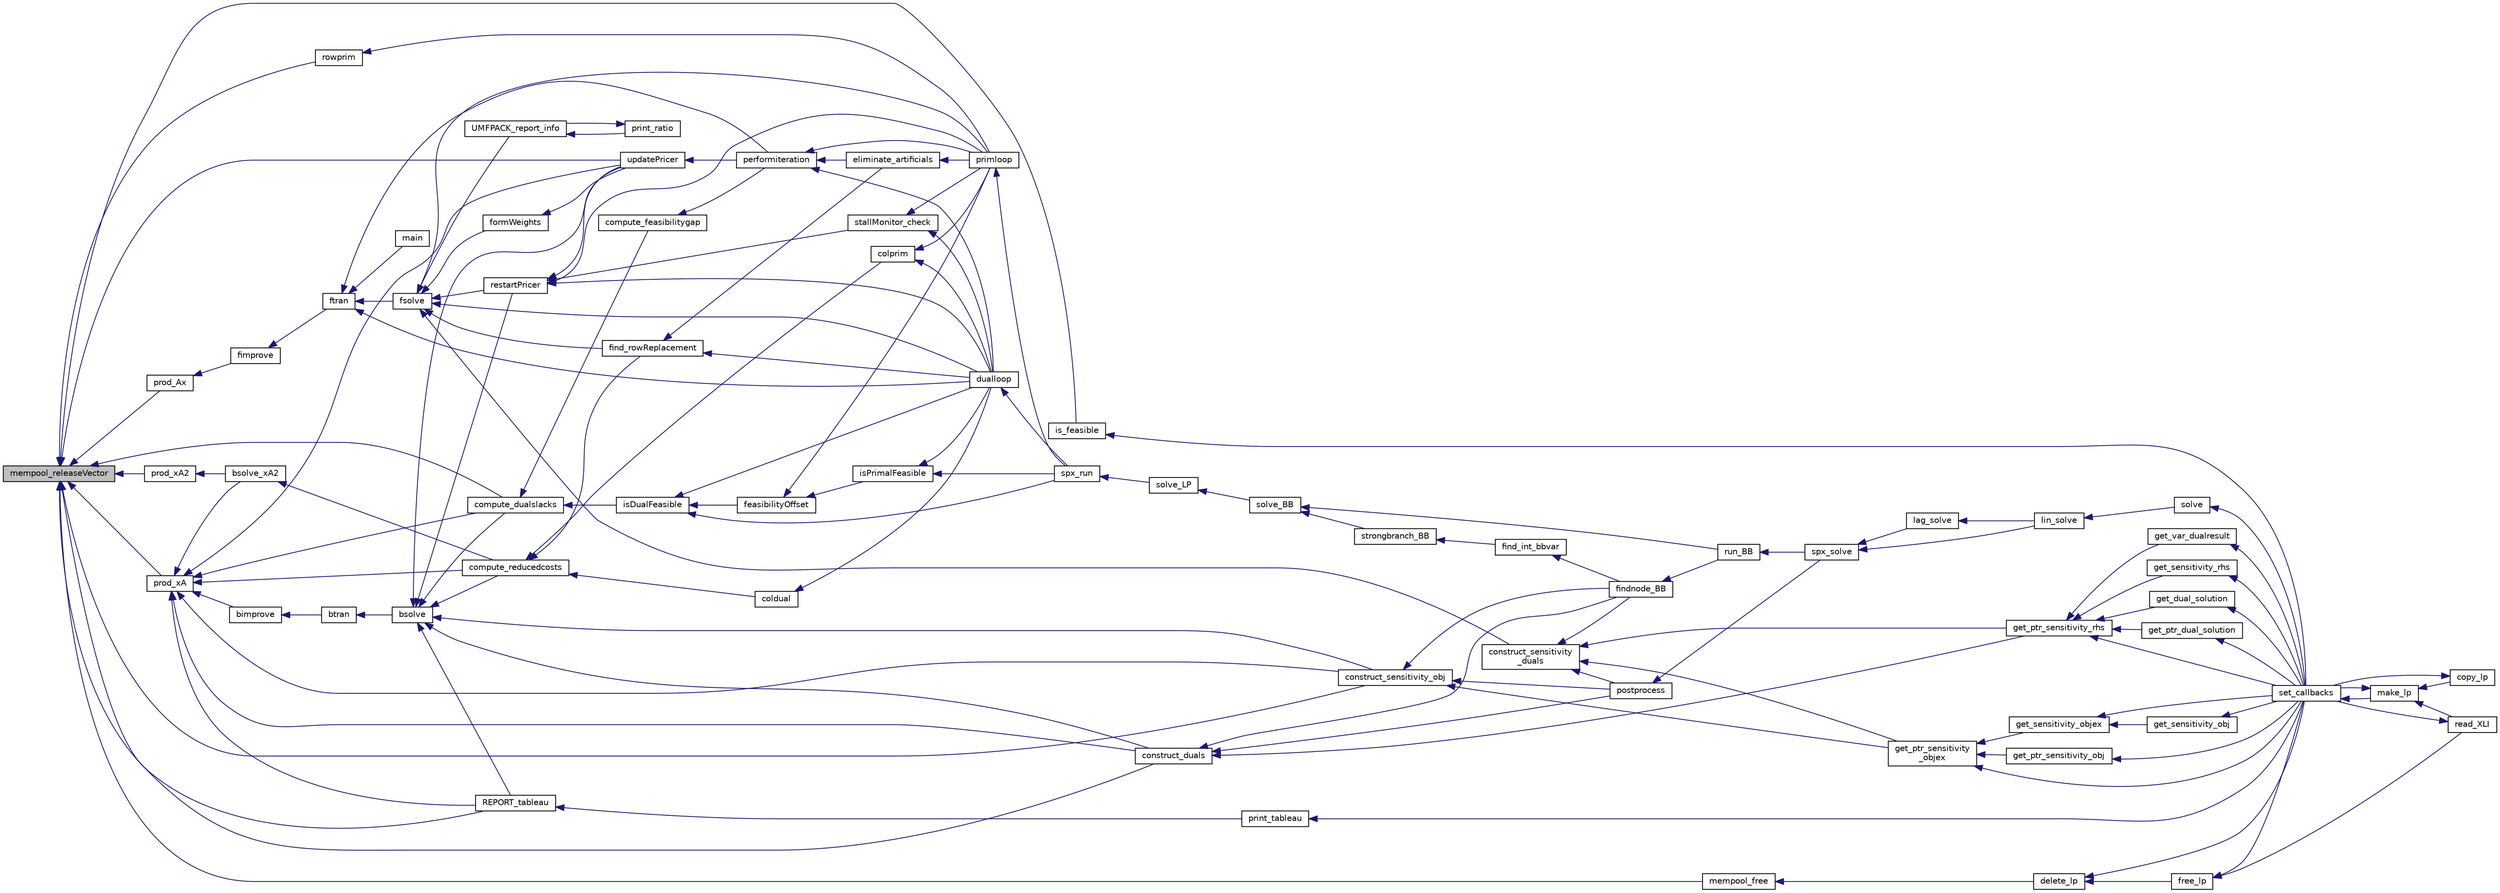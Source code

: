 digraph "mempool_releaseVector"
{
  edge [fontname="Helvetica",fontsize="10",labelfontname="Helvetica",labelfontsize="10"];
  node [fontname="Helvetica",fontsize="10",shape=record];
  rankdir="LR";
  Node1384 [label="mempool_releaseVector",height=0.2,width=0.4,color="black", fillcolor="grey75", style="filled", fontcolor="black"];
  Node1384 -> Node1385 [dir="back",color="midnightblue",fontsize="10",style="solid",fontname="Helvetica"];
  Node1385 [label="is_feasible",height=0.2,width=0.4,color="black", fillcolor="white", style="filled",URL="$df/df7/lp__lib_8h.html#a9c6428b89f60f3c6dfb4fc07ef6e0bc9"];
  Node1385 -> Node1386 [dir="back",color="midnightblue",fontsize="10",style="solid",fontname="Helvetica"];
  Node1386 [label="set_callbacks",height=0.2,width=0.4,color="black", fillcolor="white", style="filled",URL="$df/df7/lp__lib_8h.html#a929e8acb9704f61e16927c915c15cd07"];
  Node1386 -> Node1387 [dir="back",color="midnightblue",fontsize="10",style="solid",fontname="Helvetica"];
  Node1387 [label="make_lp",height=0.2,width=0.4,color="black", fillcolor="white", style="filled",URL="$df/df7/lp__lib_8h.html#a68a0333d84dd944f67e2a0ec72e346a9"];
  Node1387 -> Node1388 [dir="back",color="midnightblue",fontsize="10",style="solid",fontname="Helvetica"];
  Node1388 [label="copy_lp",height=0.2,width=0.4,color="black", fillcolor="white", style="filled",URL="$df/df7/lp__lib_8h.html#aca83ecdbc200b414db491306f3070ae9"];
  Node1388 -> Node1386 [dir="back",color="midnightblue",fontsize="10",style="solid",fontname="Helvetica"];
  Node1387 -> Node1386 [dir="back",color="midnightblue",fontsize="10",style="solid",fontname="Helvetica"];
  Node1387 -> Node1389 [dir="back",color="midnightblue",fontsize="10",style="solid",fontname="Helvetica"];
  Node1389 [label="read_XLI",height=0.2,width=0.4,color="black", fillcolor="white", style="filled",URL="$df/df7/lp__lib_8h.html#a351dd803960ab0dae2b39f2c65d3a58d"];
  Node1389 -> Node1386 [dir="back",color="midnightblue",fontsize="10",style="solid",fontname="Helvetica"];
  Node1384 -> Node1390 [dir="back",color="midnightblue",fontsize="10",style="solid",fontname="Helvetica"];
  Node1390 [label="compute_dualslacks",height=0.2,width=0.4,color="black", fillcolor="white", style="filled",URL="$df/df7/lp__lib_8h.html#a61ec2c96e522ac744ef4dd83c8e21bc8"];
  Node1390 -> Node1391 [dir="back",color="midnightblue",fontsize="10",style="solid",fontname="Helvetica"];
  Node1391 [label="compute_feasibilitygap",height=0.2,width=0.4,color="black", fillcolor="white", style="filled",URL="$d4/d79/lp__lib_8c.html#a761a9b21146f2341dbaa9a49285d957e"];
  Node1391 -> Node1392 [dir="back",color="midnightblue",fontsize="10",style="solid",fontname="Helvetica"];
  Node1392 [label="performiteration",height=0.2,width=0.4,color="black", fillcolor="white", style="filled",URL="$df/df7/lp__lib_8h.html#aab89ee40b1d5308324fb3540d4eaf2b6"];
  Node1392 -> Node1393 [dir="back",color="midnightblue",fontsize="10",style="solid",fontname="Helvetica"];
  Node1393 [label="eliminate_artificials",height=0.2,width=0.4,color="black", fillcolor="white", style="filled",URL="$d2/d6c/lp__simplex_8c.html#a5e9816f3bfe556d444b034ba1e97b02b"];
  Node1393 -> Node1394 [dir="back",color="midnightblue",fontsize="10",style="solid",fontname="Helvetica"];
  Node1394 [label="primloop",height=0.2,width=0.4,color="black", fillcolor="white", style="filled",URL="$d1/d0a/lp__simplex_8h.html#aaa7a1b253038231f1792b092e4e36267"];
  Node1394 -> Node1395 [dir="back",color="midnightblue",fontsize="10",style="solid",fontname="Helvetica"];
  Node1395 [label="spx_run",height=0.2,width=0.4,color="black", fillcolor="white", style="filled",URL="$d1/d0a/lp__simplex_8h.html#a96c15afcfa902a5b78af4dfb412010bd"];
  Node1395 -> Node1396 [dir="back",color="midnightblue",fontsize="10",style="solid",fontname="Helvetica"];
  Node1396 [label="solve_LP",height=0.2,width=0.4,color="black", fillcolor="white", style="filled",URL="$d1/dbf/lp__mipbb_8h.html#a8f2122bd9c45170c45f236f9fe3d0dd7"];
  Node1396 -> Node1397 [dir="back",color="midnightblue",fontsize="10",style="solid",fontname="Helvetica"];
  Node1397 [label="solve_BB",height=0.2,width=0.4,color="black", fillcolor="white", style="filled",URL="$d1/dbf/lp__mipbb_8h.html#a43e95e2128e85df2643cbc0bfce4746c"];
  Node1397 -> Node1398 [dir="back",color="midnightblue",fontsize="10",style="solid",fontname="Helvetica"];
  Node1398 [label="strongbranch_BB",height=0.2,width=0.4,color="black", fillcolor="white", style="filled",URL="$d1/dbf/lp__mipbb_8h.html#a14912803f02db21c25829df065202762"];
  Node1398 -> Node1399 [dir="back",color="midnightblue",fontsize="10",style="solid",fontname="Helvetica"];
  Node1399 [label="find_int_bbvar",height=0.2,width=0.4,color="black", fillcolor="white", style="filled",URL="$df/df7/lp__lib_8h.html#ad6104a5cc6ae29cc1dd1327d8d36047e"];
  Node1399 -> Node1400 [dir="back",color="midnightblue",fontsize="10",style="solid",fontname="Helvetica"];
  Node1400 [label="findnode_BB",height=0.2,width=0.4,color="black", fillcolor="white", style="filled",URL="$d1/dbf/lp__mipbb_8h.html#ad9c2614a833a1e0ab7f4425068752663"];
  Node1400 -> Node1401 [dir="back",color="midnightblue",fontsize="10",style="solid",fontname="Helvetica"];
  Node1401 [label="run_BB",height=0.2,width=0.4,color="black", fillcolor="white", style="filled",URL="$d1/dbf/lp__mipbb_8h.html#a1d8d97b4f4f35f07e6b798f07a62e527"];
  Node1401 -> Node1402 [dir="back",color="midnightblue",fontsize="10",style="solid",fontname="Helvetica"];
  Node1402 [label="spx_solve",height=0.2,width=0.4,color="black", fillcolor="white", style="filled",URL="$d1/d0a/lp__simplex_8h.html#a3effc8b68c1fb21095e7324d83d0dbf7"];
  Node1402 -> Node1403 [dir="back",color="midnightblue",fontsize="10",style="solid",fontname="Helvetica"];
  Node1403 [label="lag_solve",height=0.2,width=0.4,color="black", fillcolor="white", style="filled",URL="$d1/d0a/lp__simplex_8h.html#a320e9e82c06466267a7cb7844c7767b8"];
  Node1403 -> Node1404 [dir="back",color="midnightblue",fontsize="10",style="solid",fontname="Helvetica"];
  Node1404 [label="lin_solve",height=0.2,width=0.4,color="black", fillcolor="white", style="filled",URL="$d1/d0a/lp__simplex_8h.html#a794b0beb471eb7ece9a694717b65b947"];
  Node1404 -> Node1405 [dir="back",color="midnightblue",fontsize="10",style="solid",fontname="Helvetica"];
  Node1405 [label="solve",height=0.2,width=0.4,color="black", fillcolor="white", style="filled",URL="$df/df7/lp__lib_8h.html#a0f4da3a192397e77e6fe92704d4fad3f"];
  Node1405 -> Node1386 [dir="back",color="midnightblue",fontsize="10",style="solid",fontname="Helvetica"];
  Node1402 -> Node1404 [dir="back",color="midnightblue",fontsize="10",style="solid",fontname="Helvetica"];
  Node1397 -> Node1401 [dir="back",color="midnightblue",fontsize="10",style="solid",fontname="Helvetica"];
  Node1392 -> Node1394 [dir="back",color="midnightblue",fontsize="10",style="solid",fontname="Helvetica"];
  Node1392 -> Node1406 [dir="back",color="midnightblue",fontsize="10",style="solid",fontname="Helvetica"];
  Node1406 [label="dualloop",height=0.2,width=0.4,color="black", fillcolor="white", style="filled",URL="$d1/d0a/lp__simplex_8h.html#a881918469722e512db8bd95bb1ec940c"];
  Node1406 -> Node1395 [dir="back",color="midnightblue",fontsize="10",style="solid",fontname="Helvetica"];
  Node1390 -> Node1407 [dir="back",color="midnightblue",fontsize="10",style="solid",fontname="Helvetica"];
  Node1407 [label="isDualFeasible",height=0.2,width=0.4,color="black", fillcolor="white", style="filled",URL="$df/df7/lp__lib_8h.html#a5e190b8f615cd2b4d4087a616652aff4"];
  Node1407 -> Node1408 [dir="back",color="midnightblue",fontsize="10",style="solid",fontname="Helvetica"];
  Node1408 [label="feasibilityOffset",height=0.2,width=0.4,color="black", fillcolor="white", style="filled",URL="$df/df7/lp__lib_8h.html#ac5fd807c68c710d7a6697b448cd044a9"];
  Node1408 -> Node1409 [dir="back",color="midnightblue",fontsize="10",style="solid",fontname="Helvetica"];
  Node1409 [label="isPrimalFeasible",height=0.2,width=0.4,color="black", fillcolor="white", style="filled",URL="$df/df7/lp__lib_8h.html#ad9691eea77803cce67a70e78528ef240"];
  Node1409 -> Node1406 [dir="back",color="midnightblue",fontsize="10",style="solid",fontname="Helvetica"];
  Node1409 -> Node1395 [dir="back",color="midnightblue",fontsize="10",style="solid",fontname="Helvetica"];
  Node1408 -> Node1394 [dir="back",color="midnightblue",fontsize="10",style="solid",fontname="Helvetica"];
  Node1407 -> Node1406 [dir="back",color="midnightblue",fontsize="10",style="solid",fontname="Helvetica"];
  Node1407 -> Node1395 [dir="back",color="midnightblue",fontsize="10",style="solid",fontname="Helvetica"];
  Node1384 -> Node1410 [dir="back",color="midnightblue",fontsize="10",style="solid",fontname="Helvetica"];
  Node1410 [label="construct_duals",height=0.2,width=0.4,color="black", fillcolor="white", style="filled",URL="$df/df7/lp__lib_8h.html#abbc350baee85b42d765e17e09ac77b6a"];
  Node1410 -> Node1411 [dir="back",color="midnightblue",fontsize="10",style="solid",fontname="Helvetica"];
  Node1411 [label="get_ptr_sensitivity_rhs",height=0.2,width=0.4,color="black", fillcolor="white", style="filled",URL="$df/df7/lp__lib_8h.html#a0b0eec8f454537029970d8c372dccdb7"];
  Node1411 -> Node1412 [dir="back",color="midnightblue",fontsize="10",style="solid",fontname="Helvetica"];
  Node1412 [label="get_var_dualresult",height=0.2,width=0.4,color="black", fillcolor="white", style="filled",URL="$df/df7/lp__lib_8h.html#a20af639d614390c57f4ebb2831182d73"];
  Node1412 -> Node1386 [dir="back",color="midnightblue",fontsize="10",style="solid",fontname="Helvetica"];
  Node1411 -> Node1413 [dir="back",color="midnightblue",fontsize="10",style="solid",fontname="Helvetica"];
  Node1413 [label="get_sensitivity_rhs",height=0.2,width=0.4,color="black", fillcolor="white", style="filled",URL="$df/df7/lp__lib_8h.html#ae53a23c38aa891ed2f8486146ad4b1e8"];
  Node1413 -> Node1386 [dir="back",color="midnightblue",fontsize="10",style="solid",fontname="Helvetica"];
  Node1411 -> Node1386 [dir="back",color="midnightblue",fontsize="10",style="solid",fontname="Helvetica"];
  Node1411 -> Node1414 [dir="back",color="midnightblue",fontsize="10",style="solid",fontname="Helvetica"];
  Node1414 [label="get_dual_solution",height=0.2,width=0.4,color="black", fillcolor="white", style="filled",URL="$df/df7/lp__lib_8h.html#a083994ab8f17255ba288a38225c124da"];
  Node1414 -> Node1386 [dir="back",color="midnightblue",fontsize="10",style="solid",fontname="Helvetica"];
  Node1411 -> Node1415 [dir="back",color="midnightblue",fontsize="10",style="solid",fontname="Helvetica"];
  Node1415 [label="get_ptr_dual_solution",height=0.2,width=0.4,color="black", fillcolor="white", style="filled",URL="$df/df7/lp__lib_8h.html#aef60f6146774a7ec36d2961034982ae7"];
  Node1415 -> Node1386 [dir="back",color="midnightblue",fontsize="10",style="solid",fontname="Helvetica"];
  Node1410 -> Node1416 [dir="back",color="midnightblue",fontsize="10",style="solid",fontname="Helvetica"];
  Node1416 [label="postprocess",height=0.2,width=0.4,color="black", fillcolor="white", style="filled",URL="$df/df7/lp__lib_8h.html#a0893b5f8a2432dd38800b54ec8ca0332"];
  Node1416 -> Node1402 [dir="back",color="midnightblue",fontsize="10",style="solid",fontname="Helvetica"];
  Node1410 -> Node1400 [dir="back",color="midnightblue",fontsize="10",style="solid",fontname="Helvetica"];
  Node1384 -> Node1417 [dir="back",color="midnightblue",fontsize="10",style="solid",fontname="Helvetica"];
  Node1417 [label="construct_sensitivity_obj",height=0.2,width=0.4,color="black", fillcolor="white", style="filled",URL="$df/df7/lp__lib_8h.html#a8f6026199b9a24567e02855e1a792f5a"];
  Node1417 -> Node1418 [dir="back",color="midnightblue",fontsize="10",style="solid",fontname="Helvetica"];
  Node1418 [label="get_ptr_sensitivity\l_objex",height=0.2,width=0.4,color="black", fillcolor="white", style="filled",URL="$df/df7/lp__lib_8h.html#adfc39d9b1870d439e3e9b9e5830eeea6"];
  Node1418 -> Node1419 [dir="back",color="midnightblue",fontsize="10",style="solid",fontname="Helvetica"];
  Node1419 [label="get_sensitivity_objex",height=0.2,width=0.4,color="black", fillcolor="white", style="filled",URL="$df/df7/lp__lib_8h.html#ab4dda7365cd69251a37562bb6a8e7b12"];
  Node1419 -> Node1420 [dir="back",color="midnightblue",fontsize="10",style="solid",fontname="Helvetica"];
  Node1420 [label="get_sensitivity_obj",height=0.2,width=0.4,color="black", fillcolor="white", style="filled",URL="$df/df7/lp__lib_8h.html#ade927064245939d7e8b08e385ce20ff4"];
  Node1420 -> Node1386 [dir="back",color="midnightblue",fontsize="10",style="solid",fontname="Helvetica"];
  Node1419 -> Node1386 [dir="back",color="midnightblue",fontsize="10",style="solid",fontname="Helvetica"];
  Node1418 -> Node1421 [dir="back",color="midnightblue",fontsize="10",style="solid",fontname="Helvetica"];
  Node1421 [label="get_ptr_sensitivity_obj",height=0.2,width=0.4,color="black", fillcolor="white", style="filled",URL="$df/df7/lp__lib_8h.html#a9fba4213636195e1a662eb3e5f039d6e"];
  Node1421 -> Node1386 [dir="back",color="midnightblue",fontsize="10",style="solid",fontname="Helvetica"];
  Node1418 -> Node1386 [dir="back",color="midnightblue",fontsize="10",style="solid",fontname="Helvetica"];
  Node1417 -> Node1416 [dir="back",color="midnightblue",fontsize="10",style="solid",fontname="Helvetica"];
  Node1417 -> Node1400 [dir="back",color="midnightblue",fontsize="10",style="solid",fontname="Helvetica"];
  Node1384 -> Node1422 [dir="back",color="midnightblue",fontsize="10",style="solid",fontname="Helvetica"];
  Node1422 [label="prod_Ax",height=0.2,width=0.4,color="black", fillcolor="white", style="filled",URL="$d0/d48/lp__matrix_8h.html#a131acfe80f62b2269f4b089f72405345"];
  Node1422 -> Node1423 [dir="back",color="midnightblue",fontsize="10",style="solid",fontname="Helvetica"];
  Node1423 [label="fimprove",height=0.2,width=0.4,color="black", fillcolor="white", style="filled",URL="$d0/d48/lp__matrix_8h.html#aa75cb5f463c270155ec6e92957eebacf"];
  Node1423 -> Node1424 [dir="back",color="midnightblue",fontsize="10",style="solid",fontname="Helvetica"];
  Node1424 [label="ftran",height=0.2,width=0.4,color="black", fillcolor="white", style="filled",URL="$d0/d48/lp__matrix_8h.html#ad6fdefeaa5d40091c7a20146fc413758"];
  Node1424 -> Node1425 [dir="back",color="midnightblue",fontsize="10",style="solid",fontname="Helvetica"];
  Node1425 [label="main",height=0.2,width=0.4,color="black", fillcolor="white", style="filled",URL="$df/d7d/lusolmain_8c.html#ac0bbd83579aa80e65ea53783917b10f9"];
  Node1424 -> Node1392 [dir="back",color="midnightblue",fontsize="10",style="solid",fontname="Helvetica"];
  Node1424 -> Node1426 [dir="back",color="midnightblue",fontsize="10",style="solid",fontname="Helvetica"];
  Node1426 [label="fsolve",height=0.2,width=0.4,color="black", fillcolor="white", style="filled",URL="$d0/d48/lp__matrix_8h.html#a67a365057ddfb006dc73ced0f96d185a"];
  Node1426 -> Node1427 [dir="back",color="midnightblue",fontsize="10",style="solid",fontname="Helvetica"];
  Node1427 [label="construct_sensitivity\l_duals",height=0.2,width=0.4,color="black", fillcolor="white", style="filled",URL="$df/df7/lp__lib_8h.html#a50f18f68adbe0e2059d4db0ebdd8a477"];
  Node1427 -> Node1411 [dir="back",color="midnightblue",fontsize="10",style="solid",fontname="Helvetica"];
  Node1427 -> Node1418 [dir="back",color="midnightblue",fontsize="10",style="solid",fontname="Helvetica"];
  Node1427 -> Node1416 [dir="back",color="midnightblue",fontsize="10",style="solid",fontname="Helvetica"];
  Node1427 -> Node1400 [dir="back",color="midnightblue",fontsize="10",style="solid",fontname="Helvetica"];
  Node1426 -> Node1428 [dir="back",color="midnightblue",fontsize="10",style="solid",fontname="Helvetica"];
  Node1428 [label="find_rowReplacement",height=0.2,width=0.4,color="black", fillcolor="white", style="filled",URL="$d5/dee/lp__price_8h.html#aa2828cd618b7e668ca5bfa59b53764f1"];
  Node1428 -> Node1393 [dir="back",color="midnightblue",fontsize="10",style="solid",fontname="Helvetica"];
  Node1428 -> Node1406 [dir="back",color="midnightblue",fontsize="10",style="solid",fontname="Helvetica"];
  Node1426 -> Node1429 [dir="back",color="midnightblue",fontsize="10",style="solid",fontname="Helvetica"];
  Node1429 [label="restartPricer",height=0.2,width=0.4,color="black", fillcolor="white", style="filled",URL="$d3/da0/lp__price_p_s_e_8h.html#aaccf24d52dc9daa3cf352f8b88fd8820"];
  Node1429 -> Node1430 [dir="back",color="midnightblue",fontsize="10",style="solid",fontname="Helvetica"];
  Node1430 [label="updatePricer",height=0.2,width=0.4,color="black", fillcolor="white", style="filled",URL="$d3/da0/lp__price_p_s_e_8h.html#ad16c1ea6f969c6d72f135e859d82479f"];
  Node1430 -> Node1392 [dir="back",color="midnightblue",fontsize="10",style="solid",fontname="Helvetica"];
  Node1429 -> Node1431 [dir="back",color="midnightblue",fontsize="10",style="solid",fontname="Helvetica"];
  Node1431 [label="stallMonitor_check",height=0.2,width=0.4,color="black", fillcolor="white", style="filled",URL="$d2/d6c/lp__simplex_8c.html#a256354aaa5db9224451424c67f19cde3"];
  Node1431 -> Node1394 [dir="back",color="midnightblue",fontsize="10",style="solid",fontname="Helvetica"];
  Node1431 -> Node1406 [dir="back",color="midnightblue",fontsize="10",style="solid",fontname="Helvetica"];
  Node1429 -> Node1394 [dir="back",color="midnightblue",fontsize="10",style="solid",fontname="Helvetica"];
  Node1429 -> Node1406 [dir="back",color="midnightblue",fontsize="10",style="solid",fontname="Helvetica"];
  Node1426 -> Node1432 [dir="back",color="midnightblue",fontsize="10",style="solid",fontname="Helvetica"];
  Node1432 [label="formWeights",height=0.2,width=0.4,color="black", fillcolor="white", style="filled",URL="$da/d29/lp__price_p_s_e_8c.html#aa82070e3c7c41fe6cb30727ecbf9e5ed"];
  Node1432 -> Node1430 [dir="back",color="midnightblue",fontsize="10",style="solid",fontname="Helvetica"];
  Node1426 -> Node1394 [dir="back",color="midnightblue",fontsize="10",style="solid",fontname="Helvetica"];
  Node1426 -> Node1406 [dir="back",color="midnightblue",fontsize="10",style="solid",fontname="Helvetica"];
  Node1426 -> Node1433 [dir="back",color="midnightblue",fontsize="10",style="solid",fontname="Helvetica"];
  Node1433 [label="UMFPACK_report_info",height=0.2,width=0.4,color="black", fillcolor="white", style="filled",URL="$d2/def/umfpack__report__info_8c.html#a7b91f14b1ac2f360d6582a787fd2f8b9"];
  Node1433 -> Node1434 [dir="back",color="midnightblue",fontsize="10",style="solid",fontname="Helvetica"];
  Node1434 [label="print_ratio",height=0.2,width=0.4,color="black", fillcolor="white", style="filled",URL="$d2/def/umfpack__report__info_8c.html#af80f2ea9ea676933311eaf6cb3a5b59e"];
  Node1434 -> Node1433 [dir="back",color="midnightblue",fontsize="10",style="solid",fontname="Helvetica"];
  Node1424 -> Node1406 [dir="back",color="midnightblue",fontsize="10",style="solid",fontname="Helvetica"];
  Node1384 -> Node1435 [dir="back",color="midnightblue",fontsize="10",style="solid",fontname="Helvetica"];
  Node1435 [label="prod_xA",height=0.2,width=0.4,color="black", fillcolor="white", style="filled",URL="$d0/d48/lp__matrix_8h.html#af9acadda0286df191bd2b08c7811336b"];
  Node1435 -> Node1390 [dir="back",color="midnightblue",fontsize="10",style="solid",fontname="Helvetica"];
  Node1435 -> Node1410 [dir="back",color="midnightblue",fontsize="10",style="solid",fontname="Helvetica"];
  Node1435 -> Node1417 [dir="back",color="midnightblue",fontsize="10",style="solid",fontname="Helvetica"];
  Node1435 -> Node1436 [dir="back",color="midnightblue",fontsize="10",style="solid",fontname="Helvetica"];
  Node1436 [label="bimprove",height=0.2,width=0.4,color="black", fillcolor="white", style="filled",URL="$d0/d48/lp__matrix_8h.html#ae7cc653a31196d36336ad55816da1fa3"];
  Node1436 -> Node1437 [dir="back",color="midnightblue",fontsize="10",style="solid",fontname="Helvetica"];
  Node1437 [label="btran",height=0.2,width=0.4,color="black", fillcolor="white", style="filled",URL="$d0/d48/lp__matrix_8h.html#a8ee65a8e3a97d6cd8fcdbf4112d304a5"];
  Node1437 -> Node1438 [dir="back",color="midnightblue",fontsize="10",style="solid",fontname="Helvetica"];
  Node1438 [label="bsolve",height=0.2,width=0.4,color="black", fillcolor="white", style="filled",URL="$d0/d48/lp__matrix_8h.html#adbd3fb78087dea9e6c99722365794300"];
  Node1438 -> Node1390 [dir="back",color="midnightblue",fontsize="10",style="solid",fontname="Helvetica"];
  Node1438 -> Node1410 [dir="back",color="midnightblue",fontsize="10",style="solid",fontname="Helvetica"];
  Node1438 -> Node1417 [dir="back",color="midnightblue",fontsize="10",style="solid",fontname="Helvetica"];
  Node1438 -> Node1439 [dir="back",color="midnightblue",fontsize="10",style="solid",fontname="Helvetica"];
  Node1439 [label="compute_reducedcosts",height=0.2,width=0.4,color="black", fillcolor="white", style="filled",URL="$d5/dee/lp__price_8h.html#ac377efa2114929911da3e04150485031"];
  Node1439 -> Node1428 [dir="back",color="midnightblue",fontsize="10",style="solid",fontname="Helvetica"];
  Node1439 -> Node1440 [dir="back",color="midnightblue",fontsize="10",style="solid",fontname="Helvetica"];
  Node1440 [label="colprim",height=0.2,width=0.4,color="black", fillcolor="white", style="filled",URL="$d5/dee/lp__price_8h.html#af6f756e9deca97e5abba8d5ca96292f8"];
  Node1440 -> Node1394 [dir="back",color="midnightblue",fontsize="10",style="solid",fontname="Helvetica"];
  Node1440 -> Node1406 [dir="back",color="midnightblue",fontsize="10",style="solid",fontname="Helvetica"];
  Node1439 -> Node1441 [dir="back",color="midnightblue",fontsize="10",style="solid",fontname="Helvetica"];
  Node1441 [label="coldual",height=0.2,width=0.4,color="black", fillcolor="white", style="filled",URL="$d5/dee/lp__price_8h.html#a956054a45ac5f9a7c0b35405ecdfc786"];
  Node1441 -> Node1406 [dir="back",color="midnightblue",fontsize="10",style="solid",fontname="Helvetica"];
  Node1438 -> Node1429 [dir="back",color="midnightblue",fontsize="10",style="solid",fontname="Helvetica"];
  Node1438 -> Node1430 [dir="back",color="midnightblue",fontsize="10",style="solid",fontname="Helvetica"];
  Node1438 -> Node1442 [dir="back",color="midnightblue",fontsize="10",style="solid",fontname="Helvetica"];
  Node1442 [label="REPORT_tableau",height=0.2,width=0.4,color="black", fillcolor="white", style="filled",URL="$d4/dbf/lp__report_8h.html#ab4a5f946495a1958710880a9a3e29fd7"];
  Node1442 -> Node1443 [dir="back",color="midnightblue",fontsize="10",style="solid",fontname="Helvetica"];
  Node1443 [label="print_tableau",height=0.2,width=0.4,color="black", fillcolor="white", style="filled",URL="$df/df7/lp__lib_8h.html#a256d6c925c67a52590efffa6c468c15e"];
  Node1443 -> Node1386 [dir="back",color="midnightblue",fontsize="10",style="solid",fontname="Helvetica"];
  Node1435 -> Node1444 [dir="back",color="midnightblue",fontsize="10",style="solid",fontname="Helvetica"];
  Node1444 [label="bsolve_xA2",height=0.2,width=0.4,color="black", fillcolor="white", style="filled",URL="$d0/d48/lp__matrix_8h.html#aab8ddf7d43813a9046d1453a66acf9a2"];
  Node1444 -> Node1439 [dir="back",color="midnightblue",fontsize="10",style="solid",fontname="Helvetica"];
  Node1435 -> Node1439 [dir="back",color="midnightblue",fontsize="10",style="solid",fontname="Helvetica"];
  Node1435 -> Node1430 [dir="back",color="midnightblue",fontsize="10",style="solid",fontname="Helvetica"];
  Node1435 -> Node1442 [dir="back",color="midnightblue",fontsize="10",style="solid",fontname="Helvetica"];
  Node1384 -> Node1445 [dir="back",color="midnightblue",fontsize="10",style="solid",fontname="Helvetica"];
  Node1445 [label="prod_xA2",height=0.2,width=0.4,color="black", fillcolor="white", style="filled",URL="$d0/d48/lp__matrix_8h.html#a1911c23e73296b0dd5ef561b7acf4530"];
  Node1445 -> Node1444 [dir="back",color="midnightblue",fontsize="10",style="solid",fontname="Helvetica"];
  Node1384 -> Node1446 [dir="back",color="midnightblue",fontsize="10",style="solid",fontname="Helvetica"];
  Node1446 [label="rowprim",height=0.2,width=0.4,color="black", fillcolor="white", style="filled",URL="$d5/dee/lp__price_8h.html#a9e98157a9f0f6cc716b83a6831b2d954"];
  Node1446 -> Node1394 [dir="back",color="midnightblue",fontsize="10",style="solid",fontname="Helvetica"];
  Node1384 -> Node1430 [dir="back",color="midnightblue",fontsize="10",style="solid",fontname="Helvetica"];
  Node1384 -> Node1442 [dir="back",color="midnightblue",fontsize="10",style="solid",fontname="Helvetica"];
  Node1384 -> Node1447 [dir="back",color="midnightblue",fontsize="10",style="solid",fontname="Helvetica"];
  Node1447 [label="mempool_free",height=0.2,width=0.4,color="black", fillcolor="white", style="filled",URL="$d0/da2/lp__utils_8h.html#ab45963af85763b62da5362458d319e43"];
  Node1447 -> Node1448 [dir="back",color="midnightblue",fontsize="10",style="solid",fontname="Helvetica"];
  Node1448 [label="delete_lp",height=0.2,width=0.4,color="black", fillcolor="white", style="filled",URL="$df/df7/lp__lib_8h.html#af9cd97825f0cd436b3c3fc3bdf1c82b8"];
  Node1448 -> Node1449 [dir="back",color="midnightblue",fontsize="10",style="solid",fontname="Helvetica"];
  Node1449 [label="free_lp",height=0.2,width=0.4,color="black", fillcolor="white", style="filled",URL="$df/df7/lp__lib_8h.html#a8ea5effebbfa9ce4844bb713471a7aa1"];
  Node1449 -> Node1386 [dir="back",color="midnightblue",fontsize="10",style="solid",fontname="Helvetica"];
  Node1449 -> Node1389 [dir="back",color="midnightblue",fontsize="10",style="solid",fontname="Helvetica"];
  Node1448 -> Node1386 [dir="back",color="midnightblue",fontsize="10",style="solid",fontname="Helvetica"];
}
